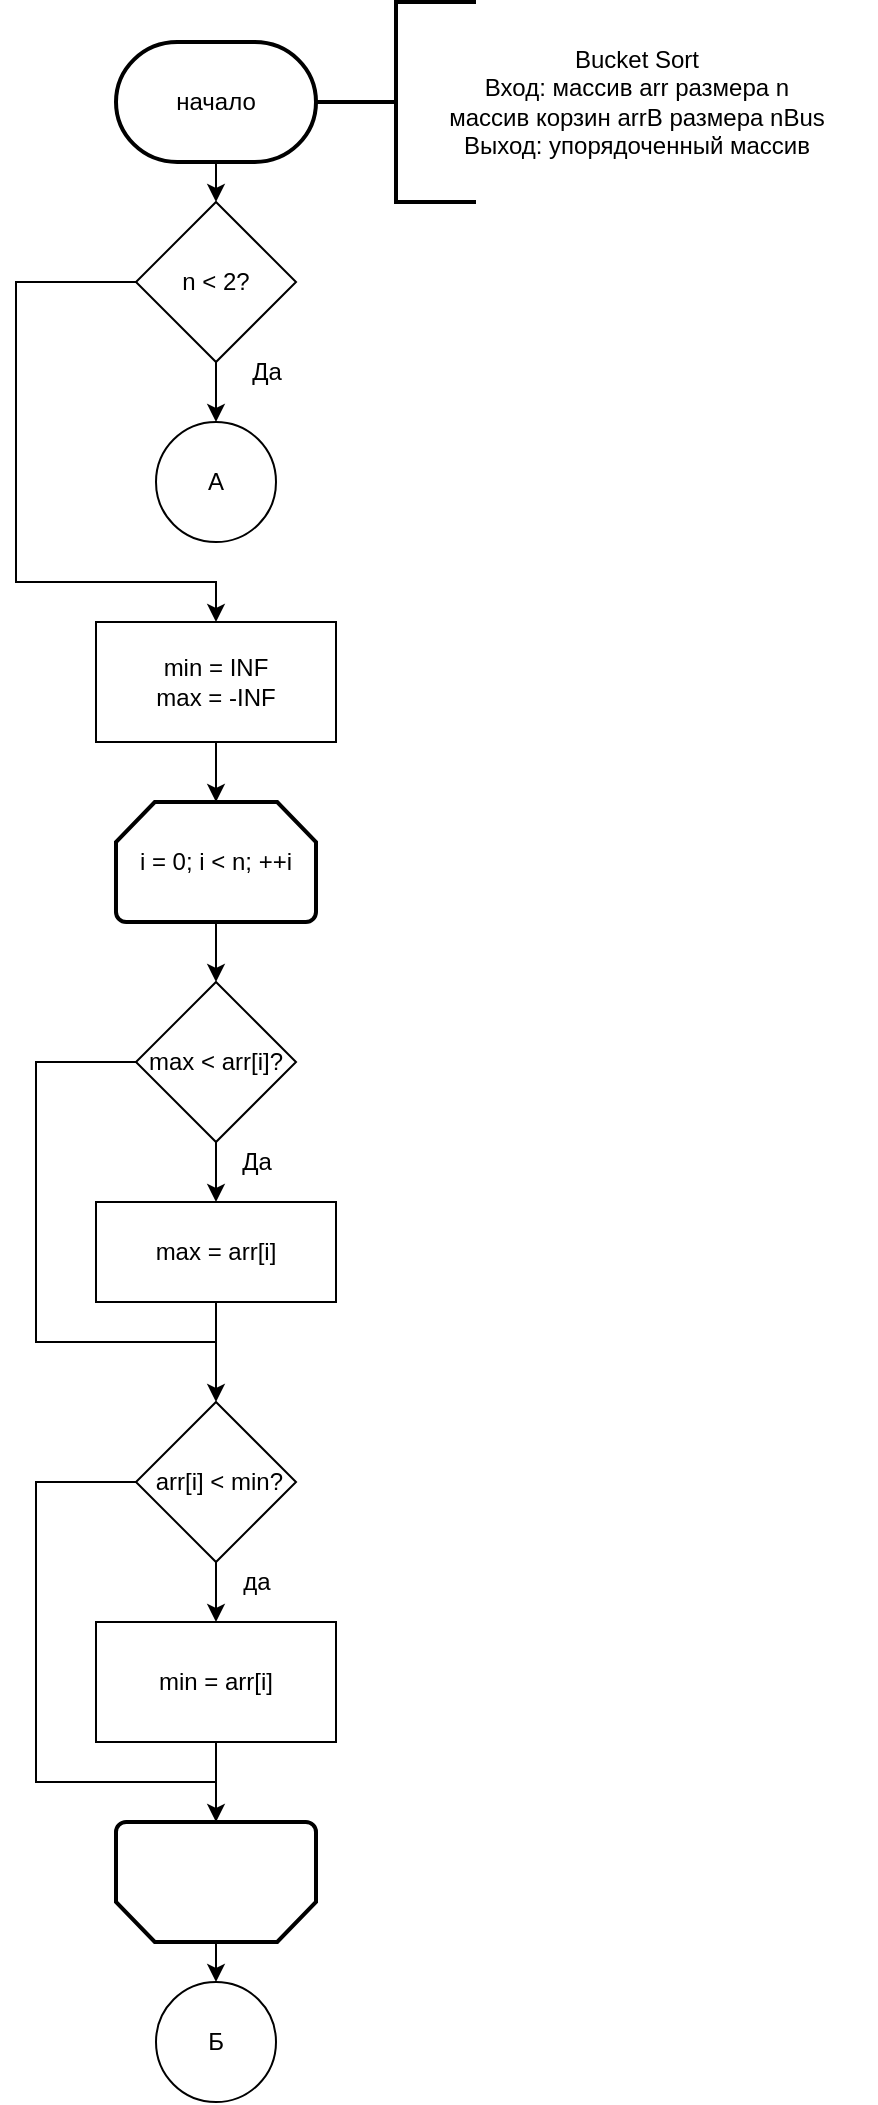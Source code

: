 <mxfile version="20.3.7" type="device" pages="3"><diagram id="VxvyzkbtcLtRQxIsRck-" name="bucket_1"><mxGraphModel dx="425" dy="793" grid="1" gridSize="10" guides="1" tooltips="1" connect="1" arrows="1" fold="1" page="1" pageScale="1" pageWidth="850" pageHeight="1100" math="0" shadow="0"><root><mxCell id="0"/><mxCell id="1" parent="0"/><mxCell id="UXvvZf2dwa0pdRVHg2ve-4" style="edgeStyle=orthogonalEdgeStyle;rounded=0;orthogonalLoop=1;jettySize=auto;html=1;exitX=0.5;exitY=1;exitDx=0;exitDy=0;exitPerimeter=0;" edge="1" parent="1" source="UXvvZf2dwa0pdRVHg2ve-1"><mxGeometry relative="1" as="geometry"><mxPoint x="380" y="110" as="targetPoint"/></mxGeometry></mxCell><mxCell id="UXvvZf2dwa0pdRVHg2ve-1" value="начало" style="strokeWidth=2;html=1;shape=mxgraph.flowchart.terminator;whiteSpace=wrap;" vertex="1" parent="1"><mxGeometry x="330" y="30" width="100" height="60" as="geometry"/></mxCell><mxCell id="UXvvZf2dwa0pdRVHg2ve-2" value="" style="strokeWidth=2;html=1;shape=mxgraph.flowchart.annotation_2;align=left;labelPosition=right;pointerEvents=1;" vertex="1" parent="1"><mxGeometry x="430" y="10" width="80" height="100" as="geometry"/></mxCell><mxCell id="UXvvZf2dwa0pdRVHg2ve-3" value="Bucket Sort&lt;br&gt;Вход: массив arr размера n&lt;br&gt;массив корзин arrB размера nBus&lt;br&gt;Выход: упорядоченный массив" style="text;html=1;align=center;verticalAlign=middle;resizable=0;points=[];autosize=1;strokeColor=none;fillColor=none;" vertex="1" parent="1"><mxGeometry x="470" y="25" width="240" height="70" as="geometry"/></mxCell><mxCell id="UXvvZf2dwa0pdRVHg2ve-6" style="edgeStyle=orthogonalEdgeStyle;rounded=0;orthogonalLoop=1;jettySize=auto;html=1;exitX=0.5;exitY=1;exitDx=0;exitDy=0;" edge="1" parent="1" source="UXvvZf2dwa0pdRVHg2ve-5"><mxGeometry relative="1" as="geometry"><mxPoint x="380" y="220" as="targetPoint"/></mxGeometry></mxCell><mxCell id="UXvvZf2dwa0pdRVHg2ve-8" style="edgeStyle=orthogonalEdgeStyle;rounded=0;orthogonalLoop=1;jettySize=auto;html=1;exitX=0;exitY=0.5;exitDx=0;exitDy=0;entryX=0.5;entryY=0;entryDx=0;entryDy=0;" edge="1" parent="1" source="UXvvZf2dwa0pdRVHg2ve-5" target="UXvvZf2dwa0pdRVHg2ve-10"><mxGeometry relative="1" as="geometry"><mxPoint x="300" y="150" as="targetPoint"/><Array as="points"><mxPoint x="280" y="150"/><mxPoint x="280" y="300"/><mxPoint x="380" y="300"/></Array></mxGeometry></mxCell><mxCell id="UXvvZf2dwa0pdRVHg2ve-5" value="n &amp;lt; 2?" style="rhombus;whiteSpace=wrap;html=1;" vertex="1" parent="1"><mxGeometry x="340" y="110" width="80" height="80" as="geometry"/></mxCell><mxCell id="UXvvZf2dwa0pdRVHg2ve-7" value="A" style="ellipse;whiteSpace=wrap;html=1;aspect=fixed;" vertex="1" parent="1"><mxGeometry x="350" y="220" width="60" height="60" as="geometry"/></mxCell><mxCell id="UXvvZf2dwa0pdRVHg2ve-9" value="Да" style="text;html=1;align=center;verticalAlign=middle;resizable=0;points=[];autosize=1;strokeColor=none;fillColor=none;" vertex="1" parent="1"><mxGeometry x="385" y="180" width="40" height="30" as="geometry"/></mxCell><mxCell id="UXvvZf2dwa0pdRVHg2ve-12" style="edgeStyle=orthogonalEdgeStyle;rounded=0;orthogonalLoop=1;jettySize=auto;html=1;exitX=0.5;exitY=1;exitDx=0;exitDy=0;entryX=0.5;entryY=0;entryDx=0;entryDy=0;entryPerimeter=0;" edge="1" parent="1" source="UXvvZf2dwa0pdRVHg2ve-10" target="UXvvZf2dwa0pdRVHg2ve-11"><mxGeometry relative="1" as="geometry"/></mxCell><mxCell id="UXvvZf2dwa0pdRVHg2ve-10" value="min = INF&lt;br&gt;max = -INF" style="rounded=0;whiteSpace=wrap;html=1;" vertex="1" parent="1"><mxGeometry x="320" y="320" width="120" height="60" as="geometry"/></mxCell><mxCell id="UXvvZf2dwa0pdRVHg2ve-13" style="edgeStyle=orthogonalEdgeStyle;rounded=0;orthogonalLoop=1;jettySize=auto;html=1;exitX=0.5;exitY=1;exitDx=0;exitDy=0;exitPerimeter=0;" edge="1" parent="1" source="UXvvZf2dwa0pdRVHg2ve-11"><mxGeometry relative="1" as="geometry"><mxPoint x="380" y="500" as="targetPoint"/></mxGeometry></mxCell><mxCell id="UXvvZf2dwa0pdRVHg2ve-11" value="i = 0; i &amp;lt; n; ++i" style="strokeWidth=2;html=1;shape=mxgraph.flowchart.loop_limit;whiteSpace=wrap;" vertex="1" parent="1"><mxGeometry x="330" y="410" width="100" height="60" as="geometry"/></mxCell><mxCell id="UXvvZf2dwa0pdRVHg2ve-15" style="edgeStyle=orthogonalEdgeStyle;rounded=0;orthogonalLoop=1;jettySize=auto;html=1;exitX=0.5;exitY=1;exitDx=0;exitDy=0;" edge="1" parent="1" source="UXvvZf2dwa0pdRVHg2ve-14"><mxGeometry relative="1" as="geometry"><mxPoint x="380" y="610" as="targetPoint"/></mxGeometry></mxCell><mxCell id="UXvvZf2dwa0pdRVHg2ve-17" style="edgeStyle=orthogonalEdgeStyle;rounded=0;orthogonalLoop=1;jettySize=auto;html=1;exitX=0;exitY=0.5;exitDx=0;exitDy=0;" edge="1" parent="1" source="UXvvZf2dwa0pdRVHg2ve-14"><mxGeometry relative="1" as="geometry"><mxPoint x="380" y="710" as="targetPoint"/><Array as="points"><mxPoint x="290" y="540"/><mxPoint x="290" y="680"/><mxPoint x="380" y="680"/></Array></mxGeometry></mxCell><mxCell id="UXvvZf2dwa0pdRVHg2ve-14" value="max &amp;lt; arr[i]?" style="rhombus;whiteSpace=wrap;html=1;" vertex="1" parent="1"><mxGeometry x="340" y="500" width="80" height="80" as="geometry"/></mxCell><mxCell id="UXvvZf2dwa0pdRVHg2ve-22" style="edgeStyle=orthogonalEdgeStyle;rounded=0;orthogonalLoop=1;jettySize=auto;html=1;exitX=0.5;exitY=1;exitDx=0;exitDy=0;endArrow=none;endFill=0;" edge="1" parent="1" source="UXvvZf2dwa0pdRVHg2ve-16"><mxGeometry relative="1" as="geometry"><mxPoint x="380" y="680" as="targetPoint"/></mxGeometry></mxCell><mxCell id="UXvvZf2dwa0pdRVHg2ve-16" value="max = arr[i]" style="rounded=0;whiteSpace=wrap;html=1;" vertex="1" parent="1"><mxGeometry x="320" y="610" width="120" height="50" as="geometry"/></mxCell><mxCell id="UXvvZf2dwa0pdRVHg2ve-19" style="edgeStyle=orthogonalEdgeStyle;rounded=0;orthogonalLoop=1;jettySize=auto;html=1;exitX=0.5;exitY=1;exitDx=0;exitDy=0;" edge="1" parent="1" source="UXvvZf2dwa0pdRVHg2ve-20"><mxGeometry relative="1" as="geometry"><mxPoint x="380" y="820" as="targetPoint"/></mxGeometry></mxCell><mxCell id="UXvvZf2dwa0pdRVHg2ve-26" style="edgeStyle=orthogonalEdgeStyle;rounded=0;orthogonalLoop=1;jettySize=auto;html=1;exitX=0;exitY=0.5;exitDx=0;exitDy=0;endArrow=none;endFill=0;" edge="1" parent="1" source="UXvvZf2dwa0pdRVHg2ve-20"><mxGeometry relative="1" as="geometry"><mxPoint x="380" y="900" as="targetPoint"/><Array as="points"><mxPoint x="290" y="750"/><mxPoint x="290" y="900"/></Array></mxGeometry></mxCell><mxCell id="UXvvZf2dwa0pdRVHg2ve-20" value="&amp;nbsp;arr[i] &amp;lt; min?" style="rhombus;whiteSpace=wrap;html=1;" vertex="1" parent="1"><mxGeometry x="340" y="710" width="80" height="80" as="geometry"/></mxCell><mxCell id="UXvvZf2dwa0pdRVHg2ve-25" style="edgeStyle=orthogonalEdgeStyle;rounded=0;orthogonalLoop=1;jettySize=auto;html=1;exitX=0.5;exitY=1;exitDx=0;exitDy=0;entryX=0.5;entryY=1;entryDx=0;entryDy=0;entryPerimeter=0;endArrow=classic;endFill=1;" edge="1" parent="1" source="UXvvZf2dwa0pdRVHg2ve-21" target="UXvvZf2dwa0pdRVHg2ve-24"><mxGeometry relative="1" as="geometry"/></mxCell><mxCell id="UXvvZf2dwa0pdRVHg2ve-21" value="min = arr[i]" style="rounded=0;whiteSpace=wrap;html=1;" vertex="1" parent="1"><mxGeometry x="320" y="820" width="120" height="60" as="geometry"/></mxCell><mxCell id="UXvvZf2dwa0pdRVHg2ve-23" value="Да" style="text;html=1;align=center;verticalAlign=middle;resizable=0;points=[];autosize=1;strokeColor=none;fillColor=none;" vertex="1" parent="1"><mxGeometry x="380" y="575" width="40" height="30" as="geometry"/></mxCell><mxCell id="UXvvZf2dwa0pdRVHg2ve-28" style="edgeStyle=orthogonalEdgeStyle;rounded=0;orthogonalLoop=1;jettySize=auto;html=1;exitX=0.5;exitY=0;exitDx=0;exitDy=0;exitPerimeter=0;endArrow=classic;endFill=1;" edge="1" parent="1" source="UXvvZf2dwa0pdRVHg2ve-24"><mxGeometry relative="1" as="geometry"><mxPoint x="380" y="1000" as="targetPoint"/></mxGeometry></mxCell><mxCell id="UXvvZf2dwa0pdRVHg2ve-24" value="" style="strokeWidth=2;html=1;shape=mxgraph.flowchart.loop_limit;whiteSpace=wrap;rotation=-180;" vertex="1" parent="1"><mxGeometry x="330" y="920" width="100" height="60" as="geometry"/></mxCell><mxCell id="UXvvZf2dwa0pdRVHg2ve-27" value="да" style="text;html=1;align=center;verticalAlign=middle;resizable=0;points=[];autosize=1;strokeColor=none;fillColor=none;" vertex="1" parent="1"><mxGeometry x="380" y="785" width="40" height="30" as="geometry"/></mxCell><mxCell id="UXvvZf2dwa0pdRVHg2ve-29" value="Б" style="ellipse;whiteSpace=wrap;html=1;aspect=fixed;" vertex="1" parent="1"><mxGeometry x="350" y="1000" width="60" height="60" as="geometry"/></mxCell></root></mxGraphModel></diagram><diagram id="001Kv5INScv454Y1lJpV" name="bucket_2"><mxGraphModel dx="425" dy="793" grid="1" gridSize="10" guides="1" tooltips="1" connect="1" arrows="1" fold="1" page="1" pageScale="1" pageWidth="850" pageHeight="1100" math="0" shadow="0"><root><mxCell id="0"/><mxCell id="1" parent="0"/><mxCell id="RR80SP-CwSp1gPE7jHGg-2" style="edgeStyle=orthogonalEdgeStyle;rounded=0;orthogonalLoop=1;jettySize=auto;html=1;exitX=0.5;exitY=1;exitDx=0;exitDy=0;endArrow=classic;endFill=1;" edge="1" parent="1" source="RR80SP-CwSp1gPE7jHGg-1"><mxGeometry relative="1" as="geometry"><mxPoint x="425" y="110" as="targetPoint"/></mxGeometry></mxCell><mxCell id="RR80SP-CwSp1gPE7jHGg-1" value="Б" style="ellipse;whiteSpace=wrap;html=1;aspect=fixed;" vertex="1" parent="1"><mxGeometry x="395" y="20" width="60" height="60" as="geometry"/></mxCell><mxCell id="DdV7N3QQ4jZh6vf7E8Hz-2" style="edgeStyle=orthogonalEdgeStyle;rounded=0;orthogonalLoop=1;jettySize=auto;html=1;exitX=0.5;exitY=1;exitDx=0;exitDy=0;entryX=0.5;entryY=0;entryDx=0;entryDy=0;entryPerimeter=0;endArrow=classic;endFill=1;" edge="1" parent="1" source="RR80SP-CwSp1gPE7jHGg-3" target="DdV7N3QQ4jZh6vf7E8Hz-1"><mxGeometry relative="1" as="geometry"/></mxCell><mxCell id="RR80SP-CwSp1gPE7jHGg-3" value="range = max - min&lt;br&gt;len = range / nBus" style="rounded=0;whiteSpace=wrap;html=1;" vertex="1" parent="1"><mxGeometry x="365" y="110" width="120" height="60" as="geometry"/></mxCell><mxCell id="DdV7N3QQ4jZh6vf7E8Hz-3" style="edgeStyle=orthogonalEdgeStyle;rounded=0;orthogonalLoop=1;jettySize=auto;html=1;exitX=0.5;exitY=1;exitDx=0;exitDy=0;exitPerimeter=0;endArrow=classic;endFill=1;entryX=0.5;entryY=0;entryDx=0;entryDy=0;" edge="1" parent="1" source="DdV7N3QQ4jZh6vf7E8Hz-1" target="DdV7N3QQ4jZh6vf7E8Hz-4"><mxGeometry relative="1" as="geometry"><mxPoint x="425" y="310" as="targetPoint"/></mxGeometry></mxCell><mxCell id="DdV7N3QQ4jZh6vf7E8Hz-1" value="i = 0; i &amp;lt; n; ++i" style="strokeWidth=2;html=1;shape=mxgraph.flowchart.loop_limit;whiteSpace=wrap;" vertex="1" parent="1"><mxGeometry x="375" y="210" width="100" height="60" as="geometry"/></mxCell><mxCell id="DdV7N3QQ4jZh6vf7E8Hz-7" style="edgeStyle=orthogonalEdgeStyle;rounded=0;orthogonalLoop=1;jettySize=auto;html=1;exitX=0.5;exitY=1;exitDx=0;exitDy=0;entryX=0.5;entryY=0;entryDx=0;entryDy=0;endArrow=classic;endFill=1;" edge="1" parent="1" source="DdV7N3QQ4jZh6vf7E8Hz-4" target="DdV7N3QQ4jZh6vf7E8Hz-6"><mxGeometry relative="1" as="geometry"/></mxCell><mxCell id="DdV7N3QQ4jZh6vf7E8Hz-4" value="idx = (arr[i] - min) / len&lt;br&gt;" style="rounded=0;whiteSpace=wrap;html=1;" vertex="1" parent="1"><mxGeometry x="343" y="300" width="165" height="60" as="geometry"/></mxCell><mxCell id="DdV7N3QQ4jZh6vf7E8Hz-8" style="edgeStyle=orthogonalEdgeStyle;rounded=0;orthogonalLoop=1;jettySize=auto;html=1;exitX=0.5;exitY=1;exitDx=0;exitDy=0;endArrow=classic;endFill=1;" edge="1" parent="1" source="DdV7N3QQ4jZh6vf7E8Hz-6"><mxGeometry relative="1" as="geometry"><mxPoint x="425" y="500" as="targetPoint"/></mxGeometry></mxCell><mxCell id="DdV7N3QQ4jZh6vf7E8Hz-12" style="edgeStyle=orthogonalEdgeStyle;rounded=0;orthogonalLoop=1;jettySize=auto;html=1;exitX=0;exitY=0.5;exitDx=0;exitDy=0;endArrow=none;endFill=0;" edge="1" parent="1" source="DdV7N3QQ4jZh6vf7E8Hz-6"><mxGeometry relative="1" as="geometry"><mxPoint x="425" y="580" as="targetPoint"/><Array as="points"><mxPoint x="320" y="430"/><mxPoint x="320" y="580"/></Array></mxGeometry></mxCell><mxCell id="DdV7N3QQ4jZh6vf7E8Hz-6" value="idx &amp;gt;= nBus?" style="rhombus;whiteSpace=wrap;html=1;" vertex="1" parent="1"><mxGeometry x="385" y="390" width="80" height="80" as="geometry"/></mxCell><mxCell id="DdV7N3QQ4jZh6vf7E8Hz-10" style="edgeStyle=orthogonalEdgeStyle;rounded=0;orthogonalLoop=1;jettySize=auto;html=1;exitX=0.5;exitY=1;exitDx=0;exitDy=0;endArrow=classic;endFill=1;" edge="1" parent="1" source="DdV7N3QQ4jZh6vf7E8Hz-9"><mxGeometry relative="1" as="geometry"><mxPoint x="426" y="600" as="targetPoint"/></mxGeometry></mxCell><mxCell id="DdV7N3QQ4jZh6vf7E8Hz-9" value="idx -= 1" style="rounded=0;whiteSpace=wrap;html=1;" vertex="1" parent="1"><mxGeometry x="343" y="500" width="165" height="60" as="geometry"/></mxCell><mxCell id="DdV7N3QQ4jZh6vf7E8Hz-14" style="edgeStyle=orthogonalEdgeStyle;rounded=0;orthogonalLoop=1;jettySize=auto;html=1;exitX=0.5;exitY=1;exitDx=0;exitDy=0;endArrow=classic;endFill=1;" edge="1" parent="1" source="DdV7N3QQ4jZh6vf7E8Hz-11"><mxGeometry relative="1" as="geometry"><mxPoint x="426" y="690" as="targetPoint"/></mxGeometry></mxCell><mxCell id="DdV7N3QQ4jZh6vf7E8Hz-11" value="добавить arr[i] в arrB[idx]" style="rounded=0;whiteSpace=wrap;html=1;" vertex="1" parent="1"><mxGeometry x="343" y="600" width="165" height="60" as="geometry"/></mxCell><mxCell id="DdV7N3QQ4jZh6vf7E8Hz-13" value="Да" style="text;html=1;align=center;verticalAlign=middle;resizable=0;points=[];autosize=1;strokeColor=none;fillColor=none;" vertex="1" parent="1"><mxGeometry x="425" y="460" width="40" height="30" as="geometry"/></mxCell><mxCell id="DdV7N3QQ4jZh6vf7E8Hz-16" style="edgeStyle=orthogonalEdgeStyle;rounded=0;orthogonalLoop=1;jettySize=auto;html=1;exitX=0.5;exitY=0;exitDx=0;exitDy=0;exitPerimeter=0;endArrow=classic;endFill=1;" edge="1" parent="1" source="DdV7N3QQ4jZh6vf7E8Hz-15"><mxGeometry relative="1" as="geometry"><mxPoint x="426" y="780" as="targetPoint"/></mxGeometry></mxCell><mxCell id="DdV7N3QQ4jZh6vf7E8Hz-15" value="" style="strokeWidth=2;html=1;shape=mxgraph.flowchart.loop_limit;whiteSpace=wrap;rotation=-180;" vertex="1" parent="1"><mxGeometry x="375.5" y="690" width="100" height="60" as="geometry"/></mxCell><mxCell id="DdV7N3QQ4jZh6vf7E8Hz-20" style="edgeStyle=orthogonalEdgeStyle;rounded=0;orthogonalLoop=1;jettySize=auto;html=1;exitX=0.5;exitY=1;exitDx=0;exitDy=0;exitPerimeter=0;entryX=0.5;entryY=0;entryDx=0;entryDy=0;endArrow=classic;endFill=1;" edge="1" parent="1" source="DdV7N3QQ4jZh6vf7E8Hz-17" target="DdV7N3QQ4jZh6vf7E8Hz-19"><mxGeometry relative="1" as="geometry"/></mxCell><mxCell id="DdV7N3QQ4jZh6vf7E8Hz-17" value="i = 0; i &amp;lt; nBus; ++i" style="strokeWidth=2;html=1;shape=mxgraph.flowchart.loop_limit;whiteSpace=wrap;" vertex="1" parent="1"><mxGeometry x="375" y="780" width="100" height="60" as="geometry"/></mxCell><mxCell id="DdV7N3QQ4jZh6vf7E8Hz-24" style="edgeStyle=orthogonalEdgeStyle;rounded=0;orthogonalLoop=1;jettySize=auto;html=1;exitX=0.5;exitY=1;exitDx=0;exitDy=0;entryX=0.5;entryY=1;entryDx=0;entryDy=0;entryPerimeter=0;endArrow=classic;endFill=1;" edge="1" parent="1" source="DdV7N3QQ4jZh6vf7E8Hz-19" target="DdV7N3QQ4jZh6vf7E8Hz-23"><mxGeometry relative="1" as="geometry"/></mxCell><mxCell id="DdV7N3QQ4jZh6vf7E8Hz-19" value="sort(arrB[i])" style="shape=process;whiteSpace=wrap;html=1;backgroundOutline=1;" vertex="1" parent="1"><mxGeometry x="365" y="860" width="120" height="60" as="geometry"/></mxCell><mxCell id="DdV7N3QQ4jZh6vf7E8Hz-21" value="" style="strokeWidth=2;html=1;shape=mxgraph.flowchart.annotation_2;align=left;labelPosition=right;pointerEvents=1;" vertex="1" parent="1"><mxGeometry x="485" y="865" width="68" height="50" as="geometry"/></mxCell><mxCell id="DdV7N3QQ4jZh6vf7E8Hz-22" value="Функция какой-либо сортировки" style="text;html=1;align=center;verticalAlign=middle;resizable=0;points=[];autosize=1;strokeColor=none;fillColor=none;" vertex="1" parent="1"><mxGeometry x="520" y="875" width="230" height="30" as="geometry"/></mxCell><mxCell id="DdV7N3QQ4jZh6vf7E8Hz-26" style="edgeStyle=orthogonalEdgeStyle;rounded=0;orthogonalLoop=1;jettySize=auto;html=1;exitX=0.5;exitY=0;exitDx=0;exitDy=0;exitPerimeter=0;entryX=0.5;entryY=0;entryDx=0;entryDy=0;endArrow=classic;endFill=1;" edge="1" parent="1" source="DdV7N3QQ4jZh6vf7E8Hz-23" target="DdV7N3QQ4jZh6vf7E8Hz-25"><mxGeometry relative="1" as="geometry"/></mxCell><mxCell id="DdV7N3QQ4jZh6vf7E8Hz-23" value="i = 0; i &amp;lt; nBus; ++i" style="strokeWidth=2;html=1;shape=mxgraph.flowchart.loop_limit;whiteSpace=wrap;rotation=-180;" vertex="1" parent="1"><mxGeometry x="375" y="940" width="100" height="60" as="geometry"/></mxCell><mxCell id="DdV7N3QQ4jZh6vf7E8Hz-25" value="В" style="ellipse;whiteSpace=wrap;html=1;aspect=fixed;" vertex="1" parent="1"><mxGeometry x="395" y="1030" width="60" height="60" as="geometry"/></mxCell></root></mxGraphModel></diagram><diagram id="rUEL6sgeAsde1FsNfx74" name="bucket_3"><mxGraphModel dx="1348" dy="2993" grid="1" gridSize="10" guides="1" tooltips="1" connect="1" arrows="1" fold="1" page="1" pageScale="1" pageWidth="850" pageHeight="1100" math="0" shadow="0"><root><mxCell id="0"/><mxCell id="1" parent="0"/><mxCell id="f-YS6YrJ-B-j2mt2rtdN-1" value="В" style="ellipse;whiteSpace=wrap;html=1;aspect=fixed;" vertex="1" parent="1"><mxGeometry x="395" y="-2160" width="60" height="60" as="geometry"/></mxCell><mxCell id="f-YS6YrJ-B-j2mt2rtdN-6" style="edgeStyle=orthogonalEdgeStyle;rounded=0;orthogonalLoop=1;jettySize=auto;html=1;exitX=0.5;exitY=1;exitDx=0;exitDy=0;exitPerimeter=0;endArrow=classic;endFill=1;" edge="1" parent="1" source="f-YS6YrJ-B-j2mt2rtdN-3"><mxGeometry relative="1" as="geometry"><mxPoint x="425" y="-1980" as="targetPoint"/></mxGeometry></mxCell><mxCell id="f-YS6YrJ-B-j2mt2rtdN-3" value="i = 0; i &amp;lt; nBus; ++i" style="strokeWidth=2;html=1;shape=mxgraph.flowchart.loop_limit;whiteSpace=wrap;" vertex="1" parent="1"><mxGeometry x="375" y="-2070" width="100" height="60" as="geometry"/></mxCell><mxCell id="f-YS6YrJ-B-j2mt2rtdN-5" style="edgeStyle=orthogonalEdgeStyle;rounded=0;orthogonalLoop=1;jettySize=auto;html=1;exitX=0.5;exitY=1;exitDx=0;exitDy=0;endArrow=classic;endFill=1;" edge="1" parent="1"><mxGeometry relative="1" as="geometry"><mxPoint x="424" y="-2070" as="targetPoint"/><mxPoint x="424" y="-2100" as="sourcePoint"/></mxGeometry></mxCell><mxCell id="f-YS6YrJ-B-j2mt2rtdN-8" style="edgeStyle=orthogonalEdgeStyle;rounded=0;orthogonalLoop=1;jettySize=auto;html=1;exitX=0.5;exitY=1;exitDx=0;exitDy=0;endArrow=classic;endFill=1;" edge="1" parent="1" source="f-YS6YrJ-B-j2mt2rtdN-7"><mxGeometry relative="1" as="geometry"><mxPoint x="425" y="-1890" as="targetPoint"/></mxGeometry></mxCell><mxCell id="f-YS6YrJ-B-j2mt2rtdN-7" value="записать поочередно элементы arrB[i] в arr" style="rounded=0;whiteSpace=wrap;html=1;" vertex="1" parent="1"><mxGeometry x="365" y="-1980" width="120" height="60" as="geometry"/></mxCell><mxCell id="f-YS6YrJ-B-j2mt2rtdN-10" style="edgeStyle=orthogonalEdgeStyle;rounded=0;orthogonalLoop=1;jettySize=auto;html=1;exitX=0.5;exitY=0;exitDx=0;exitDy=0;exitPerimeter=0;endArrow=classic;endFill=1;" edge="1" parent="1" source="f-YS6YrJ-B-j2mt2rtdN-9"><mxGeometry relative="1" as="geometry"><mxPoint x="424" y="-1780" as="targetPoint"/></mxGeometry></mxCell><mxCell id="f-YS6YrJ-B-j2mt2rtdN-9" value="" style="strokeWidth=2;html=1;shape=mxgraph.flowchart.loop_limit;whiteSpace=wrap;rotation=-179;" vertex="1" parent="1"><mxGeometry x="375" y="-1890" width="100" height="60" as="geometry"/></mxCell><mxCell id="f-YS6YrJ-B-j2mt2rtdN-11" value="конец" style="strokeWidth=2;html=1;shape=mxgraph.flowchart.terminator;whiteSpace=wrap;" vertex="1" parent="1"><mxGeometry x="375" y="-1780" width="100" height="60" as="geometry"/></mxCell><mxCell id="f-YS6YrJ-B-j2mt2rtdN-13" style="edgeStyle=orthogonalEdgeStyle;rounded=0;orthogonalLoop=1;jettySize=auto;html=1;exitX=1;exitY=0.5;exitDx=0;exitDy=0;endArrow=none;endFill=0;endSize=6;" edge="1" parent="1" source="f-YS6YrJ-B-j2mt2rtdN-12"><mxGeometry relative="1" as="geometry"><mxPoint x="425" y="-1810" as="targetPoint"/></mxGeometry></mxCell><mxCell id="f-YS6YrJ-B-j2mt2rtdN-12" value="А" style="ellipse;whiteSpace=wrap;html=1;aspect=fixed;" vertex="1" parent="1"><mxGeometry x="270" y="-1840" width="60" height="60" as="geometry"/></mxCell></root></mxGraphModel></diagram></mxfile>